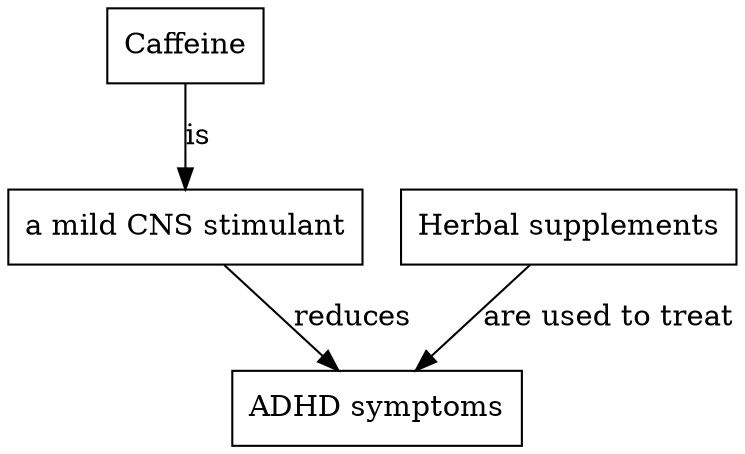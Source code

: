 # dot -oconcept_map.pdf -Tpdf concept_map.dot
digraph G {
    "Caffeine" [shape=box];
    "a mild CNS stimulant" [shape=box];
    "Herbal supplements" [shape=box];
    "ADHD symptoms" [shape=box];

    "Caffeine"  -> "a mild CNS stimulant" [label="is"];
    "a mild CNS stimulant"  -> "ADHD symptoms" [label="reduces"];
    "Herbal supplements" -> "ADHD symptoms" [label="are used to treat"];
}